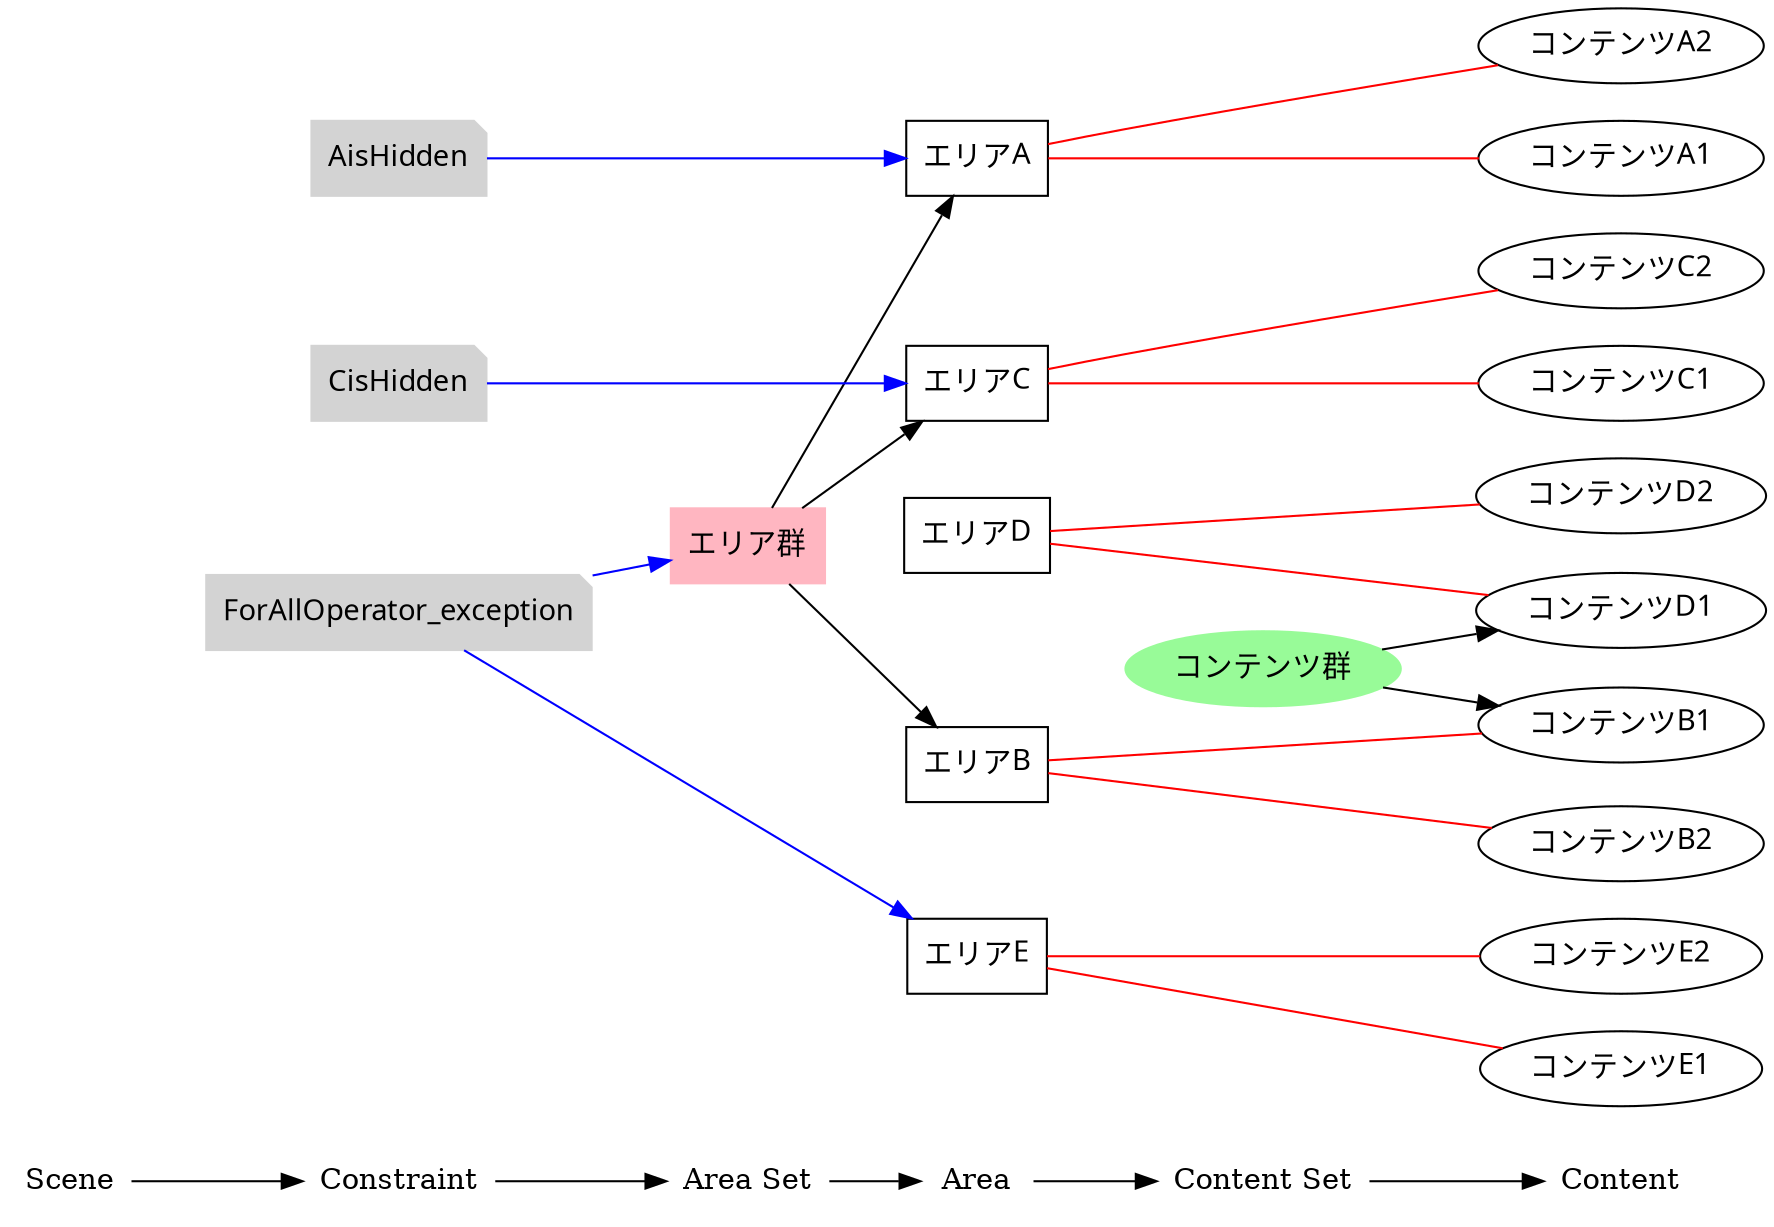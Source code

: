 digraph rule_objects_graph {
	rankdir = LR;
	charset="utf-8";
	clusterrank = global;
	
	node [shape = plaintext];
	Scene -> Constraint -> "Area Set" -> Area -> "Content Set" -> Content; 
	{ rank = same;
		node [shape = box];
		{
			Area;
			e1 [label="エリアA", fontname="Meiryo UI"];
			e2 [label="エリアB", fontname="Meiryo UI"];
			e3 [label="エリアC", fontname="Meiryo UI"];
			e4 [label="エリアD", fontname="Meiryo UI"];
			e5 [label="エリアE", fontname="Meiryo UI"];

		}
	}
	
	{ rank = same;
		node [shape = ellipse];
		{
			Content;
			e6 [label="コンテンツA1", fontname="Meiryo UI"];
			e7 [label="コンテンツB1", fontname="Meiryo UI"];
			e8 [label="コンテンツC1", fontname="Meiryo UI"];
			e9 [label="コンテンツD1", fontname="Meiryo UI"];
			e10 [label="コンテンツE1", fontname="Meiryo UI"];
			e11 [label="コンテンツA2", fontname="Meiryo UI"];
			e12 [label="コンテンツB2", fontname="Meiryo UI"];
			e13 [label="コンテンツC2", fontname="Meiryo UI"];
			e14 [label="コンテンツD2", fontname="Meiryo UI"];
			e15 [label="コンテンツE2", fontname="Meiryo UI"];


		}
	}
	
	{
		subgraph subareaset {
			"Area Set";
			node [shape = box, style = filled, color = lightpink];
			e16 [label="エリア群", fontname="Meiryo UI"];


		}
	}
	e16 -> e1;
	e16 -> e2;
	e16 -> e3;


	
	{
		subgraph subcontentset {
			"Content Set";
			node [shape = ellipse, style = filled, color = palegreen];
			e17 [label="コンテンツ群", fontname="Meiryo UI"];


		}
	}
	e17 -> e7;
	e17 -> e9;



	e1 -> e6 [dir=none, color=red];
	e2 -> e7 [dir=none, color=red];
	e3 -> e8 [dir=none, color=red];
	e4 -> e9 [dir=none, color=red];
	e5 -> e10 [dir=none, color=red];
	e1 -> e11 [dir=none, color=red];
	e2 -> e12 [dir=none, color=red];
	e3 -> e13 [dir=none, color=red];
	e4 -> e14 [dir=none, color=red];
	e5 -> e15 [dir=none, color=red];
	

	

	

	

	subgraph scene { rank = same;
		node [shape = circle, style = filled, color = lightblue];
		{
			"Scene";

		}
	}

	{ rank = same;
		node [shape = note, style = filled, color = lightgrey];
		{
			"Constraint";
			e18 [label="AisHidden", fontname="Meiryo UI"];
			e19 [label="CisHidden", fontname="Meiryo UI"];
			e20 [label="ForAllOperator_exception", fontname="Meiryo UI"];
		}
	}
	
	{ rank = same;
		node [shape = note, style = filled, color = lavenderblush2];
		{
			"Constraint";
		}
	}

	{ rank = same;
		node [shape = note, style = filled, color = lightpink2];
		{
			"Constraint";
		}
	}

	e18 -> e1 [color=blue];
	e19 -> e3 [color=blue];
	e20 -> e16 [color=blue];
	e20 -> e5 [color=blue];
	

	

	
}

